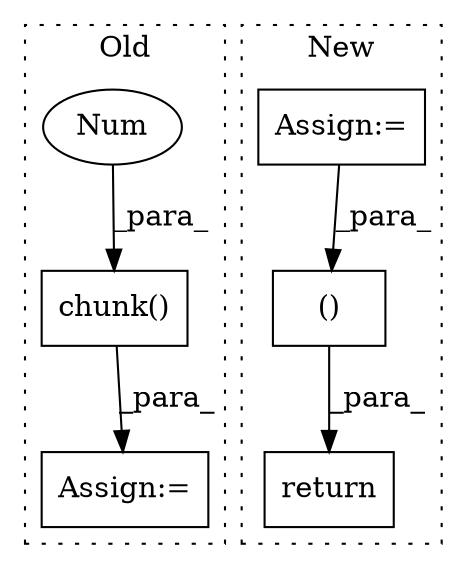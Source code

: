 digraph G {
subgraph cluster0 {
1 [label="chunk()" a="75" s="1303,1319" l="12,1" shape="box"];
3 [label="Num" a="76" s="1318" l="1" shape="ellipse"];
5 [label="Assign:=" a="68" s="1269" l="34" shape="box"];
label = "Old";
style="dotted";
}
subgraph cluster1 {
2 [label="()" a="54" s="2712" l="9" shape="box"];
4 [label="Assign:=" a="68" s="2627" l="3" shape="box"];
6 [label="return" a="93" s="2698" l="7" shape="box"];
label = "New";
style="dotted";
}
1 -> 5 [label="_para_"];
2 -> 6 [label="_para_"];
3 -> 1 [label="_para_"];
4 -> 2 [label="_para_"];
}